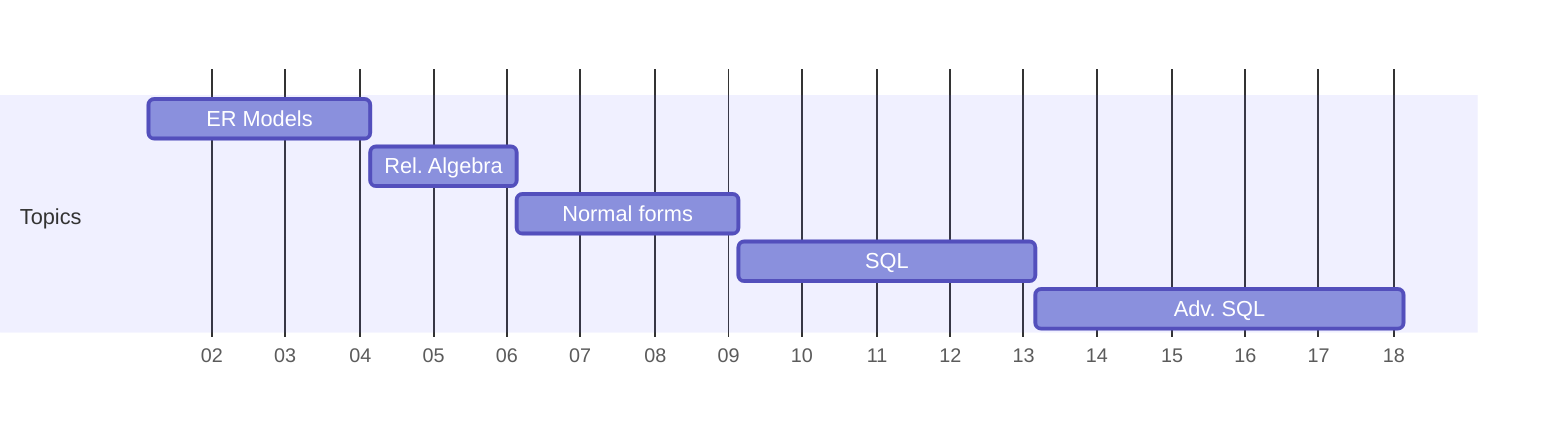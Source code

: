 gantt
    dateFormat  M/DD/YYYY
    axisFormat  %W

    section Topics
    ER Models : m1, 1/13/2025, 3w
    Rel. Algebra: m4, after m1, 2w
    Normal forms: m5, after m4, 3w
    SQL : m6, after m5, 4w
    Adv. SQL: m7, after m6, 5w